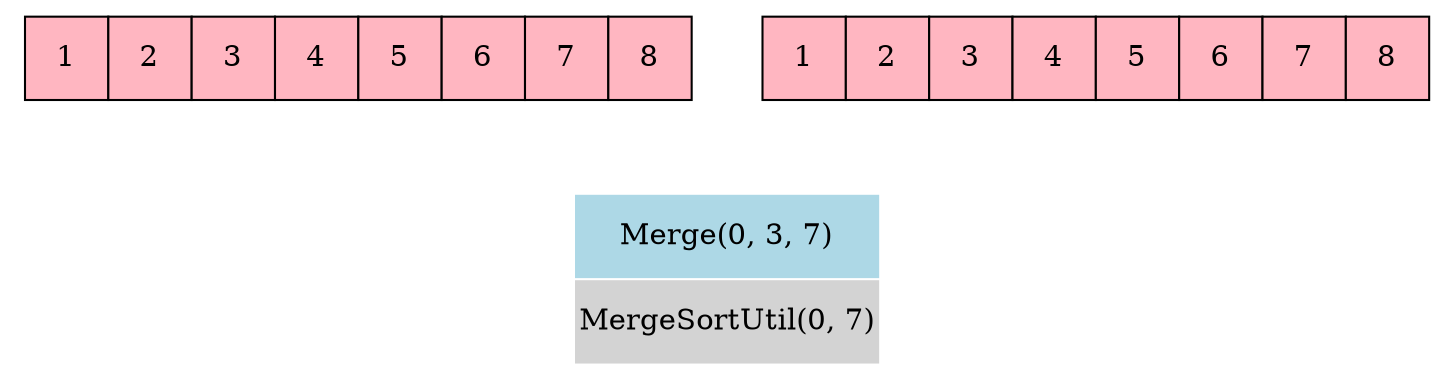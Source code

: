 digraph G
{
    node1
        [
        shape = none
            label = <<table border="0" cellspacing="0">
            <tr>
            <td port="arr0" width="40" height="40" bgcolor="lightpink" border="1">1</td>
            <td port="arr1" width="40" height="40" bgcolor="lightpink" border="1">2</td>
            <td port="arr2" width="40" height="40" bgcolor="lightpink" border="1">3</td>
            <td port="arr3" width="40" height="40" bgcolor="lightpink" border="1">4</td>
            <td port="arr4" width="40" height="40" bgcolor="lightpink" border="1">5</td>
            <td port="arr5" width="40" height="40" bgcolor="lightpink" border="1">6</td>
            <td port="arr6" width="40" height="40" bgcolor="lightpink" border="1">7</td>
            <td port="arr7" width="40" height="40" bgcolor="lightpink" border="1">8</td>
            </tr>
            </table>>
        ]
    node2
    [
        shape = none
            label = <<table border="0" cellspacing="0">
            <tr>
            <td port="tempArr0" width="40" height="40" bgcolor="lightpink" border="1">1</td>
            <td port="tempArr1" width="40" height="40" bgcolor="lightpink" border="1">2</td>
            <td port="tempArr2" width="40" height="40" bgcolor="lightpink" border="1">3</td>
            <td port="tempArr3" width="40" height="40" bgcolor="lightpink" border="1">4</td>
            <td port="tempArr4" width="40" height="40" bgcolor="lightpink" border="1">5</td>
            <td port="tempArr5" width="40" height="40" bgcolor="lightpink" border="1">6</td>
            <td port="tempArr6" width="40" height="40" bgcolor="lightpink" border="1">7</td>
            <td port="tempArr7" width="40" height="40" bgcolor="lightpink" border="1">8</td>
            </tr>
            </table>>
    ]
    node3
    [
        shape = none
            label = <<table border="0" cellspacing="1">
            <tr><td port="code6" height="40" bgcolor="lightblue">Merge(0, 3, 7)<br/></td></tr>
            <tr><td port="code7" height="40" bgcolor="lightgray">MergeSortUtil(0, 7)</td></tr>
            </table>>
    ]
    edge[style=invis]
    subgraph sb1 {peripheries=0 node1 -> node3}
    subgraph sb2 {peripheries=0 node2 -> node3}
}
